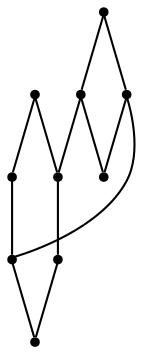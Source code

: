 graph {
  node [shape=point,comment="{\"directed\":false,\"doi\":\"10.1007/11618058_37\",\"figure\":\"8 (4)\"}"]

  v0 [pos="1507.2178960755814,1042.1145847956427"]
  v1 [pos="1507.2178960755814,862.6135133677981"]
  v2 [pos="1428.0156431686046,983.989179163691"]
  v3 [pos="1428.0156431686046,920.738823631736"]
  v4 [pos="1428.0156431686046,1042.1145847956427"]
  v5 [pos="1364.6913335755814,920.7388236317358"]
  v6 [pos="1364.6913335755814,862.6135133677979"]
  v7 [pos="1364.6913335755814,983.989179163691"]
  v8 [pos="1285.4266351744186,862.6135133677979"]
  v9 [pos="1285.4266351744186,1042.1145847956427"]

  v0 -- v1 [id="-1",pos="1507.2178960755814,1042.1145847956427 1507.2178960755814,862.6135133677981 1507.2178960755814,862.6135133677981 1507.2178960755814,862.6135133677981"]
  v9 -- v4 [id="-2",pos="1285.4266351744186,1042.1145847956427 1428.0156431686046,1042.1145847956427 1428.0156431686046,1042.1145847956427 1428.0156431686046,1042.1145847956427"]
  v4 -- v0 [id="-3",pos="1428.0156431686046,1042.1145847956427 1507.2178960755814,1042.1145847956427 1507.2178960755814,1042.1145847956427 1507.2178960755814,1042.1145847956427"]
  v9 -- v8 [id="-4",pos="1285.4266351744186,1042.1145847956427 1285.4266351744186,862.6135133677979 1285.4266351744186,862.6135133677979 1285.4266351744186,862.6135133677979"]
  v8 -- v6 [id="-5",pos="1285.4266351744186,862.6135133677979 1364.6913335755814,862.6135133677979 1364.6913335755814,862.6135133677979 1364.6913335755814,862.6135133677979"]
  v6 -- v1 [id="-6",pos="1364.6913335755814,862.6135133677979 1507.2178960755814,862.6135133677981 1507.2178960755814,862.6135133677981 1507.2178960755814,862.6135133677981"]
  v7 -- v2 [id="-7",pos="1364.6913335755814,983.989179163691 1428.0156431686046,983.989179163691 1428.0156431686046,983.989179163691 1428.0156431686046,983.989179163691"]
  v7 -- v5 [id="-8",pos="1364.6913335755814,983.989179163691 1364.6913335755814,920.7388236317358 1364.6913335755814,920.7388236317358 1364.6913335755814,920.7388236317358"]
  v5 -- v6 [id="-9",pos="1364.6913335755814,920.7388236317358 1364.6913335755814,862.6135133677979 1364.6913335755814,862.6135133677979 1364.6913335755814,862.6135133677979"]
  v5 -- v3 [id="-10",pos="1364.6913335755814,920.7388236317358 1428.0156431686046,920.738823631736 1428.0156431686046,920.738823631736 1428.0156431686046,920.738823631736"]
  v2 -- v4 [id="-11",pos="1428.0156431686046,983.989179163691 1428.0156431686046,1042.1145847956427 1428.0156431686046,1042.1145847956427 1428.0156431686046,1042.1145847956427"]
  v2 -- v3 [id="-12",pos="1428.0156431686046,983.989179163691 1428.0156431686046,920.738823631736 1428.0156431686046,920.738823631736 1428.0156431686046,920.738823631736"]
}